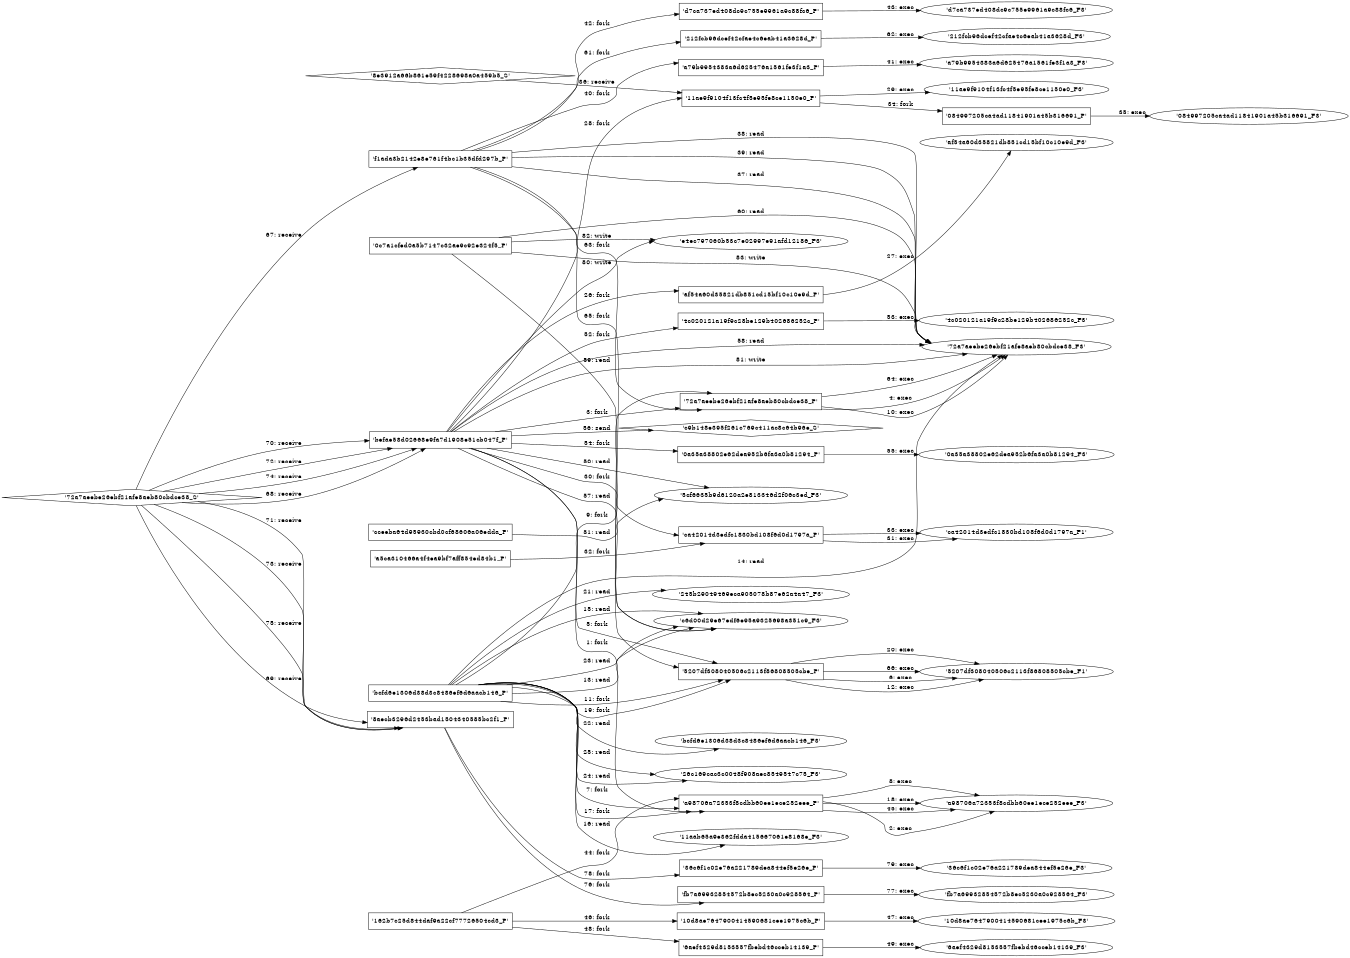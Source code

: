 digraph "D:\Learning\Paper\apt\基于CTI的攻击预警\Dataset\攻击图\ASGfromALLCTI\Microsoft Patch Tuesday – December 2019.dot" {
rankdir="LR"
size="9"
fixedsize="false"
splines="true"
nodesep=0.3
ranksep=0
fontsize=10
overlap="scalexy"
engine= "neato"
	"'befae58d02668e9fa7d1908e51cb047f_P'" [node_type=Process shape=box]
	"'a98706a72353f8cdbb60ee1ece252eee_P'" [node_type=Process shape=box]
	"'befae58d02668e9fa7d1908e51cb047f_P'" -> "'a98706a72353f8cdbb60ee1ece252eee_P'" [label="1: fork"]
	"'a98706a72353f8cdbb60ee1ece252eee_P'" [node_type=Process shape=box]
	"'a98706a72353f8cdbb60ee1ece252eee_F3'" [node_type=File shape=ellipse]
	"'a98706a72353f8cdbb60ee1ece252eee_P'" -> "'a98706a72353f8cdbb60ee1ece252eee_F3'" [label="2: exec"]
	"'befae58d02668e9fa7d1908e51cb047f_P'" [node_type=Process shape=box]
	"'72a7aeebe26ebf21afe8aeb80cbdce38_P'" [node_type=Process shape=box]
	"'befae58d02668e9fa7d1908e51cb047f_P'" -> "'72a7aeebe26ebf21afe8aeb80cbdce38_P'" [label="3: fork"]
	"'72a7aeebe26ebf21afe8aeb80cbdce38_P'" [node_type=Process shape=box]
	"'72a7aeebe26ebf21afe8aeb80cbdce38_F3'" [node_type=File shape=ellipse]
	"'72a7aeebe26ebf21afe8aeb80cbdce38_P'" -> "'72a7aeebe26ebf21afe8aeb80cbdce38_F3'" [label="4: exec"]
	"'befae58d02668e9fa7d1908e51cb047f_P'" [node_type=Process shape=box]
	"'5207df308040506c2113f86808505cbe_P'" [node_type=Process shape=box]
	"'befae58d02668e9fa7d1908e51cb047f_P'" -> "'5207df308040506c2113f86808505cbe_P'" [label="5: fork"]
	"'5207df308040506c2113f86808505cbe_P'" [node_type=Process shape=box]
	"'5207df308040506c2113f86808505cbe_F1'" [node_type=File shape=ellipse]
	"'5207df308040506c2113f86808505cbe_P'" -> "'5207df308040506c2113f86808505cbe_F1'" [label="6: exec"]
	"'bcfd6e1306d38d3c8486ef6d6aacb146_P'" [node_type=Process shape=box]
	"'a98706a72353f8cdbb60ee1ece252eee_P'" [node_type=Process shape=box]
	"'bcfd6e1306d38d3c8486ef6d6aacb146_P'" -> "'a98706a72353f8cdbb60ee1ece252eee_P'" [label="7: fork"]
	"'a98706a72353f8cdbb60ee1ece252eee_P'" [node_type=Process shape=box]
	"'a98706a72353f8cdbb60ee1ece252eee_F3'" [node_type=File shape=ellipse]
	"'a98706a72353f8cdbb60ee1ece252eee_P'" -> "'a98706a72353f8cdbb60ee1ece252eee_F3'" [label="8: exec"]
	"'bcfd6e1306d38d3c8486ef6d6aacb146_P'" [node_type=Process shape=box]
	"'72a7aeebe26ebf21afe8aeb80cbdce38_P'" [node_type=Process shape=box]
	"'bcfd6e1306d38d3c8486ef6d6aacb146_P'" -> "'72a7aeebe26ebf21afe8aeb80cbdce38_P'" [label="9: fork"]
	"'72a7aeebe26ebf21afe8aeb80cbdce38_P'" [node_type=Process shape=box]
	"'72a7aeebe26ebf21afe8aeb80cbdce38_F3'" [node_type=File shape=ellipse]
	"'72a7aeebe26ebf21afe8aeb80cbdce38_P'" -> "'72a7aeebe26ebf21afe8aeb80cbdce38_F3'" [label="10: exec"]
	"'bcfd6e1306d38d3c8486ef6d6aacb146_P'" [node_type=Process shape=box]
	"'5207df308040506c2113f86808505cbe_P'" [node_type=Process shape=box]
	"'bcfd6e1306d38d3c8486ef6d6aacb146_P'" -> "'5207df308040506c2113f86808505cbe_P'" [label="11: fork"]
	"'5207df308040506c2113f86808505cbe_P'" [node_type=Process shape=box]
	"'5207df308040506c2113f86808505cbe_F1'" [node_type=File shape=ellipse]
	"'5207df308040506c2113f86808505cbe_P'" -> "'5207df308040506c2113f86808505cbe_F1'" [label="12: exec"]
	"'c6d00d29e67edf6e95a9325698a351c9_F3'" [node_type=file shape=ellipse]
	"'bcfd6e1306d38d3c8486ef6d6aacb146_P'" [node_type=Process shape=box]
	"'bcfd6e1306d38d3c8486ef6d6aacb146_P'" -> "'c6d00d29e67edf6e95a9325698a351c9_F3'" [label="13: read"]
	"'72a7aeebe26ebf21afe8aeb80cbdce38_F3'" [node_type=file shape=ellipse]
	"'bcfd6e1306d38d3c8486ef6d6aacb146_P'" [node_type=Process shape=box]
	"'bcfd6e1306d38d3c8486ef6d6aacb146_P'" -> "'72a7aeebe26ebf21afe8aeb80cbdce38_F3'" [label="14: read"]
	"'c6d00d29e67edf6e95a9325698a351c9_F3'" [node_type=file shape=ellipse]
	"'bcfd6e1306d38d3c8486ef6d6aacb146_P'" [node_type=Process shape=box]
	"'bcfd6e1306d38d3c8486ef6d6aacb146_P'" -> "'c6d00d29e67edf6e95a9325698a351c9_F3'" [label="15: read"]
	"'11aab65a9e362fdda415667061e8168e_F3'" [node_type=file shape=ellipse]
	"'bcfd6e1306d38d3c8486ef6d6aacb146_P'" [node_type=Process shape=box]
	"'bcfd6e1306d38d3c8486ef6d6aacb146_P'" -> "'11aab65a9e362fdda415667061e8168e_F3'" [label="16: read"]
	"'bcfd6e1306d38d3c8486ef6d6aacb146_P'" [node_type=Process shape=box]
	"'a98706a72353f8cdbb60ee1ece252eee_P'" [node_type=Process shape=box]
	"'bcfd6e1306d38d3c8486ef6d6aacb146_P'" -> "'a98706a72353f8cdbb60ee1ece252eee_P'" [label="17: fork"]
	"'a98706a72353f8cdbb60ee1ece252eee_P'" [node_type=Process shape=box]
	"'a98706a72353f8cdbb60ee1ece252eee_F3'" [node_type=File shape=ellipse]
	"'a98706a72353f8cdbb60ee1ece252eee_P'" -> "'a98706a72353f8cdbb60ee1ece252eee_F3'" [label="18: exec"]
	"'bcfd6e1306d38d3c8486ef6d6aacb146_P'" [node_type=Process shape=box]
	"'5207df308040506c2113f86808505cbe_P'" [node_type=Process shape=box]
	"'bcfd6e1306d38d3c8486ef6d6aacb146_P'" -> "'5207df308040506c2113f86808505cbe_P'" [label="19: fork"]
	"'5207df308040506c2113f86808505cbe_P'" [node_type=Process shape=box]
	"'5207df308040506c2113f86808505cbe_F1'" [node_type=File shape=ellipse]
	"'5207df308040506c2113f86808505cbe_P'" -> "'5207df308040506c2113f86808505cbe_F1'" [label="20: exec"]
	"'245b29049469eca905078b87e62a4a47_F3'" [node_type=file shape=ellipse]
	"'bcfd6e1306d38d3c8486ef6d6aacb146_P'" [node_type=Process shape=box]
	"'bcfd6e1306d38d3c8486ef6d6aacb146_P'" -> "'245b29049469eca905078b87e62a4a47_F3'" [label="21: read"]
	"'bcfd6e1306d38d3c8486ef6d6aacb146_F3'" [node_type=file shape=ellipse]
	"'bcfd6e1306d38d3c8486ef6d6aacb146_P'" [node_type=Process shape=box]
	"'bcfd6e1306d38d3c8486ef6d6aacb146_P'" -> "'bcfd6e1306d38d3c8486ef6d6aacb146_F3'" [label="22: read"]
	"'c6d00d29e67edf6e95a9325698a351c9_F3'" [node_type=file shape=ellipse]
	"'bcfd6e1306d38d3c8486ef6d6aacb146_P'" [node_type=Process shape=box]
	"'bcfd6e1306d38d3c8486ef6d6aacb146_P'" -> "'c6d00d29e67edf6e95a9325698a351c9_F3'" [label="23: read"]
	"'26c169cac3c0048f908aec8549547c75_F3'" [node_type=file shape=ellipse]
	"'bcfd6e1306d38d3c8486ef6d6aacb146_P'" [node_type=Process shape=box]
	"'bcfd6e1306d38d3c8486ef6d6aacb146_P'" -> "'26c169cac3c0048f908aec8549547c75_F3'" [label="24: read"]
	"'26c169cac3c0048f908aec8549547c75_F3'" [node_type=file shape=ellipse]
	"'bcfd6e1306d38d3c8486ef6d6aacb146_P'" [node_type=Process shape=box]
	"'bcfd6e1306d38d3c8486ef6d6aacb146_P'" -> "'26c169cac3c0048f908aec8549547c75_F3'" [label="25: read"]
	"'befae58d02668e9fa7d1908e51cb047f_P'" [node_type=Process shape=box]
	"'af54a60d35821db851cd15bf10c10e9d_P'" [node_type=Process shape=box]
	"'befae58d02668e9fa7d1908e51cb047f_P'" -> "'af54a60d35821db851cd15bf10c10e9d_P'" [label="26: fork"]
	"'af54a60d35821db851cd15bf10c10e9d_P'" [node_type=Process shape=box]
	"'af54a60d35821db851cd15bf10c10e9d_F3'" [node_type=File shape=ellipse]
	"'af54a60d35821db851cd15bf10c10e9d_P'" -> "'af54a60d35821db851cd15bf10c10e9d_F3'" [label="27: exec"]
	"'befae58d02668e9fa7d1908e51cb047f_P'" [node_type=Process shape=box]
	"'11ae9f9104f13fc4f5e95fe8ce1150e0_P'" [node_type=Process shape=box]
	"'befae58d02668e9fa7d1908e51cb047f_P'" -> "'11ae9f9104f13fc4f5e95fe8ce1150e0_P'" [label="28: fork"]
	"'11ae9f9104f13fc4f5e95fe8ce1150e0_P'" [node_type=Process shape=box]
	"'11ae9f9104f13fc4f5e95fe8ce1150e0_F3'" [node_type=File shape=ellipse]
	"'11ae9f9104f13fc4f5e95fe8ce1150e0_P'" -> "'11ae9f9104f13fc4f5e95fe8ce1150e0_F3'" [label="29: exec"]
	"'befae58d02668e9fa7d1908e51cb047f_P'" [node_type=Process shape=box]
	"'ca42014d3edfc1830bd108f6d0d1797a_P'" [node_type=Process shape=box]
	"'befae58d02668e9fa7d1908e51cb047f_P'" -> "'ca42014d3edfc1830bd108f6d0d1797a_P'" [label="30: fork"]
	"'ca42014d3edfc1830bd108f6d0d1797a_P'" [node_type=Process shape=box]
	"'ca42014d3edfc1830bd108f6d0d1797a_F1'" [node_type=File shape=ellipse]
	"'ca42014d3edfc1830bd108f6d0d1797a_P'" -> "'ca42014d3edfc1830bd108f6d0d1797a_F1'" [label="31: exec"]
	"'a5ca310466a4f4ea9bf7aff854ed84b1_P'" [node_type=Process shape=box]
	"'ca42014d3edfc1830bd108f6d0d1797a_P'" [node_type=Process shape=box]
	"'a5ca310466a4f4ea9bf7aff854ed84b1_P'" -> "'ca42014d3edfc1830bd108f6d0d1797a_P'" [label="32: fork"]
	"'ca42014d3edfc1830bd108f6d0d1797a_P'" [node_type=Process shape=box]
	"'ca42014d3edfc1830bd108f6d0d1797a_F1'" [node_type=File shape=ellipse]
	"'ca42014d3edfc1830bd108f6d0d1797a_P'" -> "'ca42014d3edfc1830bd108f6d0d1797a_F1'" [label="33: exec"]
	"'11ae9f9104f13fc4f5e95fe8ce1150e0_P'" [node_type=Process shape=box]
	"'084997205ca4ad11841901a45b316691_P'" [node_type=Process shape=box]
	"'11ae9f9104f13fc4f5e95fe8ce1150e0_P'" -> "'084997205ca4ad11841901a45b316691_P'" [label="34: fork"]
	"'084997205ca4ad11841901a45b316691_P'" [node_type=Process shape=box]
	"'084997205ca4ad11841901a45b316691_F3'" [node_type=File shape=ellipse]
	"'084997205ca4ad11841901a45b316691_P'" -> "'084997205ca4ad11841901a45b316691_F3'" [label="35: exec"]
	"'11ae9f9104f13fc4f5e95fe8ce1150e0_P'" [node_type=Process shape=box]
	"'8e3912a66b861e59f4228698a0a459b5_S'" [node_type=Socket shape=diamond]
	"'8e3912a66b861e59f4228698a0a459b5_S'" -> "'11ae9f9104f13fc4f5e95fe8ce1150e0_P'" [label="36: receive"]
	"'72a7aeebe26ebf21afe8aeb80cbdce38_F3'" [node_type=file shape=ellipse]
	"'f1ada3b2142e8e761f4bc1b35dfd297b_P'" [node_type=Process shape=box]
	"'f1ada3b2142e8e761f4bc1b35dfd297b_P'" -> "'72a7aeebe26ebf21afe8aeb80cbdce38_F3'" [label="37: read"]
	"'72a7aeebe26ebf21afe8aeb80cbdce38_F3'" [node_type=file shape=ellipse]
	"'f1ada3b2142e8e761f4bc1b35dfd297b_P'" [node_type=Process shape=box]
	"'f1ada3b2142e8e761f4bc1b35dfd297b_P'" -> "'72a7aeebe26ebf21afe8aeb80cbdce38_F3'" [label="38: read"]
	"'72a7aeebe26ebf21afe8aeb80cbdce38_F3'" [node_type=file shape=ellipse]
	"'f1ada3b2142e8e761f4bc1b35dfd297b_P'" [node_type=Process shape=box]
	"'f1ada3b2142e8e761f4bc1b35dfd297b_P'" -> "'72a7aeebe26ebf21afe8aeb80cbdce38_F3'" [label="39: read"]
	"'f1ada3b2142e8e761f4bc1b35dfd297b_P'" [node_type=Process shape=box]
	"'a79b9954383a6d625476a1561fe3f1a3_P'" [node_type=Process shape=box]
	"'f1ada3b2142e8e761f4bc1b35dfd297b_P'" -> "'a79b9954383a6d625476a1561fe3f1a3_P'" [label="40: fork"]
	"'a79b9954383a6d625476a1561fe3f1a3_P'" [node_type=Process shape=box]
	"'a79b9954383a6d625476a1561fe3f1a3_F3'" [node_type=File shape=ellipse]
	"'a79b9954383a6d625476a1561fe3f1a3_P'" -> "'a79b9954383a6d625476a1561fe3f1a3_F3'" [label="41: exec"]
	"'f1ada3b2142e8e761f4bc1b35dfd297b_P'" [node_type=Process shape=box]
	"'d7ca737ed408dc9c755e9961a9c88fc6_P'" [node_type=Process shape=box]
	"'f1ada3b2142e8e761f4bc1b35dfd297b_P'" -> "'d7ca737ed408dc9c755e9961a9c88fc6_P'" [label="42: fork"]
	"'d7ca737ed408dc9c755e9961a9c88fc6_P'" [node_type=Process shape=box]
	"'d7ca737ed408dc9c755e9961a9c88fc6_F3'" [node_type=File shape=ellipse]
	"'d7ca737ed408dc9c755e9961a9c88fc6_P'" -> "'d7ca737ed408dc9c755e9961a9c88fc6_F3'" [label="43: exec"]
	"'162b7c25d844daf9a22cf77726504cd3_P'" [node_type=Process shape=box]
	"'a98706a72353f8cdbb60ee1ece252eee_P'" [node_type=Process shape=box]
	"'162b7c25d844daf9a22cf77726504cd3_P'" -> "'a98706a72353f8cdbb60ee1ece252eee_P'" [label="44: fork"]
	"'a98706a72353f8cdbb60ee1ece252eee_P'" [node_type=Process shape=box]
	"'a98706a72353f8cdbb60ee1ece252eee_F3'" [node_type=File shape=ellipse]
	"'a98706a72353f8cdbb60ee1ece252eee_P'" -> "'a98706a72353f8cdbb60ee1ece252eee_F3'" [label="45: exec"]
	"'162b7c25d844daf9a22cf77726504cd3_P'" [node_type=Process shape=box]
	"'10d8ae7647900414590681cee1975c6b_P'" [node_type=Process shape=box]
	"'162b7c25d844daf9a22cf77726504cd3_P'" -> "'10d8ae7647900414590681cee1975c6b_P'" [label="46: fork"]
	"'10d8ae7647900414590681cee1975c6b_P'" [node_type=Process shape=box]
	"'10d8ae7647900414590681cee1975c6b_F3'" [node_type=File shape=ellipse]
	"'10d8ae7647900414590681cee1975c6b_P'" -> "'10d8ae7647900414590681cee1975c6b_F3'" [label="47: exec"]
	"'162b7c25d844daf9a22cf77726504cd3_P'" [node_type=Process shape=box]
	"'6aef4329d8153557fbebd46cceb14139_P'" [node_type=Process shape=box]
	"'162b7c25d844daf9a22cf77726504cd3_P'" -> "'6aef4329d8153557fbebd46cceb14139_P'" [label="48: fork"]
	"'6aef4329d8153557fbebd46cceb14139_P'" [node_type=Process shape=box]
	"'6aef4329d8153557fbebd46cceb14139_F3'" [node_type=File shape=ellipse]
	"'6aef4329d8153557fbebd46cceb14139_P'" -> "'6aef4329d8153557fbebd46cceb14139_F3'" [label="49: exec"]
	"'5cf6635b9d6120a2e813346d2f06c3ed_F3'" [node_type=file shape=ellipse]
	"'befae58d02668e9fa7d1908e51cb047f_P'" [node_type=Process shape=box]
	"'befae58d02668e9fa7d1908e51cb047f_P'" -> "'5cf6635b9d6120a2e813346d2f06c3ed_F3'" [label="50: read"]
	"'5cf6635b9d6120a2e813346d2f06c3ed_F3'" [node_type=file shape=ellipse]
	"'cceeba64d95930cbd0cf68606a06edda_P'" [node_type=Process shape=box]
	"'cceeba64d95930cbd0cf68606a06edda_P'" -> "'5cf6635b9d6120a2e813346d2f06c3ed_F3'" [label="51: read"]
	"'befae58d02668e9fa7d1908e51cb047f_P'" [node_type=Process shape=box]
	"'4c020121a19f9c28be129b402686252c_P'" [node_type=Process shape=box]
	"'befae58d02668e9fa7d1908e51cb047f_P'" -> "'4c020121a19f9c28be129b402686252c_P'" [label="52: fork"]
	"'4c020121a19f9c28be129b402686252c_P'" [node_type=Process shape=box]
	"'4c020121a19f9c28be129b402686252c_F3'" [node_type=File shape=ellipse]
	"'4c020121a19f9c28be129b402686252c_P'" -> "'4c020121a19f9c28be129b402686252c_F3'" [label="53: exec"]
	"'befae58d02668e9fa7d1908e51cb047f_P'" [node_type=Process shape=box]
	"'0a35a38802e62dea952b6fa3a0b81294_P'" [node_type=Process shape=box]
	"'befae58d02668e9fa7d1908e51cb047f_P'" -> "'0a35a38802e62dea952b6fa3a0b81294_P'" [label="54: fork"]
	"'0a35a38802e62dea952b6fa3a0b81294_P'" [node_type=Process shape=box]
	"'0a35a38802e62dea952b6fa3a0b81294_F3'" [node_type=File shape=ellipse]
	"'0a35a38802e62dea952b6fa3a0b81294_P'" -> "'0a35a38802e62dea952b6fa3a0b81294_F3'" [label="55: exec"]
	"'c9b148e395f261c769c411ac8c64b96e_S'" [node_type=Socket shape=diamond]
	"'befae58d02668e9fa7d1908e51cb047f_P'" [node_type=Process shape=box]
	"'befae58d02668e9fa7d1908e51cb047f_P'" -> "'c9b148e395f261c769c411ac8c64b96e_S'" [label="56: send"]
	"'c6d00d29e67edf6e95a9325698a351c9_F3'" [node_type=file shape=ellipse]
	"'befae58d02668e9fa7d1908e51cb047f_P'" [node_type=Process shape=box]
	"'befae58d02668e9fa7d1908e51cb047f_P'" -> "'c6d00d29e67edf6e95a9325698a351c9_F3'" [label="57: read"]
	"'72a7aeebe26ebf21afe8aeb80cbdce38_F3'" [node_type=file shape=ellipse]
	"'befae58d02668e9fa7d1908e51cb047f_P'" [node_type=Process shape=box]
	"'befae58d02668e9fa7d1908e51cb047f_P'" -> "'72a7aeebe26ebf21afe8aeb80cbdce38_F3'" [label="58: read"]
	"'c6d00d29e67edf6e95a9325698a351c9_F3'" [node_type=file shape=ellipse]
	"'0c7a1cfed0a5b7147c32ae9c92e324f5_P'" [node_type=Process shape=box]
	"'0c7a1cfed0a5b7147c32ae9c92e324f5_P'" -> "'c6d00d29e67edf6e95a9325698a351c9_F3'" [label="59: read"]
	"'72a7aeebe26ebf21afe8aeb80cbdce38_F3'" [node_type=file shape=ellipse]
	"'0c7a1cfed0a5b7147c32ae9c92e324f5_P'" [node_type=Process shape=box]
	"'0c7a1cfed0a5b7147c32ae9c92e324f5_P'" -> "'72a7aeebe26ebf21afe8aeb80cbdce38_F3'" [label="60: read"]
	"'f1ada3b2142e8e761f4bc1b35dfd297b_P'" [node_type=Process shape=box]
	"'212fcb96dcef42cfae4c6eab41a3628d_P'" [node_type=Process shape=box]
	"'f1ada3b2142e8e761f4bc1b35dfd297b_P'" -> "'212fcb96dcef42cfae4c6eab41a3628d_P'" [label="61: fork"]
	"'212fcb96dcef42cfae4c6eab41a3628d_P'" [node_type=Process shape=box]
	"'212fcb96dcef42cfae4c6eab41a3628d_F3'" [node_type=File shape=ellipse]
	"'212fcb96dcef42cfae4c6eab41a3628d_P'" -> "'212fcb96dcef42cfae4c6eab41a3628d_F3'" [label="62: exec"]
	"'f1ada3b2142e8e761f4bc1b35dfd297b_P'" [node_type=Process shape=box]
	"'72a7aeebe26ebf21afe8aeb80cbdce38_P'" [node_type=Process shape=box]
	"'f1ada3b2142e8e761f4bc1b35dfd297b_P'" -> "'72a7aeebe26ebf21afe8aeb80cbdce38_P'" [label="63: fork"]
	"'72a7aeebe26ebf21afe8aeb80cbdce38_P'" [node_type=Process shape=box]
	"'72a7aeebe26ebf21afe8aeb80cbdce38_F3'" [node_type=File shape=ellipse]
	"'72a7aeebe26ebf21afe8aeb80cbdce38_P'" -> "'72a7aeebe26ebf21afe8aeb80cbdce38_F3'" [label="64: exec"]
	"'f1ada3b2142e8e761f4bc1b35dfd297b_P'" [node_type=Process shape=box]
	"'5207df308040506c2113f86808505cbe_P'" [node_type=Process shape=box]
	"'f1ada3b2142e8e761f4bc1b35dfd297b_P'" -> "'5207df308040506c2113f86808505cbe_P'" [label="65: fork"]
	"'5207df308040506c2113f86808505cbe_P'" [node_type=Process shape=box]
	"'5207df308040506c2113f86808505cbe_F1'" [node_type=File shape=ellipse]
	"'5207df308040506c2113f86808505cbe_P'" -> "'5207df308040506c2113f86808505cbe_F1'" [label="66: exec"]
	"'f1ada3b2142e8e761f4bc1b35dfd297b_P'" [node_type=Process shape=box]
	"'72a7aeebe26ebf21afe8aeb80cbdce38_S'" [node_type=Socket shape=diamond]
	"'72a7aeebe26ebf21afe8aeb80cbdce38_S'" -> "'f1ada3b2142e8e761f4bc1b35dfd297b_P'" [label="67: receive"]
	"'befae58d02668e9fa7d1908e51cb047f_P'" [node_type=Process shape=box]
	"'72a7aeebe26ebf21afe8aeb80cbdce38_S'" [node_type=Socket shape=diamond]
	"'72a7aeebe26ebf21afe8aeb80cbdce38_S'" -> "'befae58d02668e9fa7d1908e51cb047f_P'" [label="68: receive"]
	"'8aecb3296d2453bad1504340585bc2f1_P'" [node_type=Process shape=box]
	"'72a7aeebe26ebf21afe8aeb80cbdce38_S'" [node_type=Socket shape=diamond]
	"'72a7aeebe26ebf21afe8aeb80cbdce38_S'" -> "'8aecb3296d2453bad1504340585bc2f1_P'" [label="69: receive"]
	"'befae58d02668e9fa7d1908e51cb047f_P'" [node_type=Process shape=box]
	"'72a7aeebe26ebf21afe8aeb80cbdce38_S'" [node_type=Socket shape=diamond]
	"'72a7aeebe26ebf21afe8aeb80cbdce38_S'" -> "'befae58d02668e9fa7d1908e51cb047f_P'" [label="70: receive"]
	"'8aecb3296d2453bad1504340585bc2f1_P'" [node_type=Process shape=box]
	"'72a7aeebe26ebf21afe8aeb80cbdce38_S'" [node_type=Socket shape=diamond]
	"'72a7aeebe26ebf21afe8aeb80cbdce38_S'" -> "'8aecb3296d2453bad1504340585bc2f1_P'" [label="71: receive"]
	"'befae58d02668e9fa7d1908e51cb047f_P'" [node_type=Process shape=box]
	"'72a7aeebe26ebf21afe8aeb80cbdce38_S'" [node_type=Socket shape=diamond]
	"'72a7aeebe26ebf21afe8aeb80cbdce38_S'" -> "'befae58d02668e9fa7d1908e51cb047f_P'" [label="72: receive"]
	"'8aecb3296d2453bad1504340585bc2f1_P'" [node_type=Process shape=box]
	"'72a7aeebe26ebf21afe8aeb80cbdce38_S'" [node_type=Socket shape=diamond]
	"'72a7aeebe26ebf21afe8aeb80cbdce38_S'" -> "'8aecb3296d2453bad1504340585bc2f1_P'" [label="73: receive"]
	"'befae58d02668e9fa7d1908e51cb047f_P'" [node_type=Process shape=box]
	"'72a7aeebe26ebf21afe8aeb80cbdce38_S'" [node_type=Socket shape=diamond]
	"'72a7aeebe26ebf21afe8aeb80cbdce38_S'" -> "'befae58d02668e9fa7d1908e51cb047f_P'" [label="74: receive"]
	"'8aecb3296d2453bad1504340585bc2f1_P'" [node_type=Process shape=box]
	"'72a7aeebe26ebf21afe8aeb80cbdce38_S'" [node_type=Socket shape=diamond]
	"'72a7aeebe26ebf21afe8aeb80cbdce38_S'" -> "'8aecb3296d2453bad1504340585bc2f1_P'" [label="75: receive"]
	"'8aecb3296d2453bad1504340585bc2f1_P'" [node_type=Process shape=box]
	"'fb7a69932854572b8ec5230a0c928564_P'" [node_type=Process shape=box]
	"'8aecb3296d2453bad1504340585bc2f1_P'" -> "'fb7a69932854572b8ec5230a0c928564_P'" [label="76: fork"]
	"'fb7a69932854572b8ec5230a0c928564_P'" [node_type=Process shape=box]
	"'fb7a69932854572b8ec5230a0c928564_F3'" [node_type=File shape=ellipse]
	"'fb7a69932854572b8ec5230a0c928564_P'" -> "'fb7a69932854572b8ec5230a0c928564_F3'" [label="77: exec"]
	"'8aecb3296d2453bad1504340585bc2f1_P'" [node_type=Process shape=box]
	"'36c6f1c02e76a221789dea844ef5e26e_P'" [node_type=Process shape=box]
	"'8aecb3296d2453bad1504340585bc2f1_P'" -> "'36c6f1c02e76a221789dea844ef5e26e_P'" [label="78: fork"]
	"'36c6f1c02e76a221789dea844ef5e26e_P'" [node_type=Process shape=box]
	"'36c6f1c02e76a221789dea844ef5e26e_F3'" [node_type=File shape=ellipse]
	"'36c6f1c02e76a221789dea844ef5e26e_P'" -> "'36c6f1c02e76a221789dea844ef5e26e_F3'" [label="79: exec"]
	"'e4ec797060b53c7e02997e91afd12186_F3'" [node_type=file shape=ellipse]
	"'befae58d02668e9fa7d1908e51cb047f_P'" [node_type=Process shape=box]
	"'befae58d02668e9fa7d1908e51cb047f_P'" -> "'e4ec797060b53c7e02997e91afd12186_F3'" [label="80: write"]
	"'72a7aeebe26ebf21afe8aeb80cbdce38_F3'" [node_type=file shape=ellipse]
	"'befae58d02668e9fa7d1908e51cb047f_P'" [node_type=Process shape=box]
	"'befae58d02668e9fa7d1908e51cb047f_P'" -> "'72a7aeebe26ebf21afe8aeb80cbdce38_F3'" [label="81: write"]
	"'e4ec797060b53c7e02997e91afd12186_F3'" [node_type=file shape=ellipse]
	"'0c7a1cfed0a5b7147c32ae9c92e324f5_P'" [node_type=Process shape=box]
	"'0c7a1cfed0a5b7147c32ae9c92e324f5_P'" -> "'e4ec797060b53c7e02997e91afd12186_F3'" [label="82: write"]
	"'72a7aeebe26ebf21afe8aeb80cbdce38_F3'" [node_type=file shape=ellipse]
	"'0c7a1cfed0a5b7147c32ae9c92e324f5_P'" [node_type=Process shape=box]
	"'0c7a1cfed0a5b7147c32ae9c92e324f5_P'" -> "'72a7aeebe26ebf21afe8aeb80cbdce38_F3'" [label="83: write"]
}

